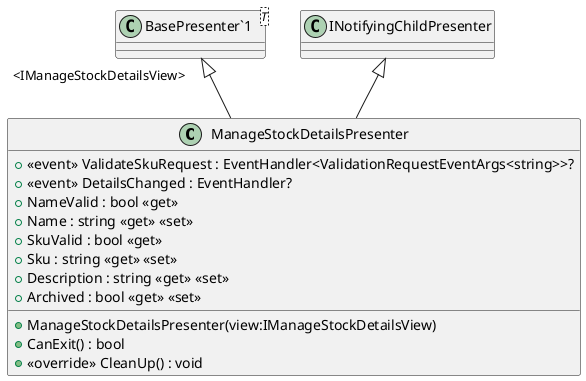 @startuml
class ManageStockDetailsPresenter {
    +  <<event>> ValidateSkuRequest : EventHandler<ValidationRequestEventArgs<string>>? 
    +  <<event>> DetailsChanged : EventHandler? 
    + ManageStockDetailsPresenter(view:IManageStockDetailsView)
    + NameValid : bool <<get>>
    + Name : string <<get>> <<set>>
    + SkuValid : bool <<get>>
    + Sku : string <<get>> <<set>>
    + Description : string <<get>> <<set>>
    + Archived : bool <<get>> <<set>>
    + CanExit() : bool
    + <<override>> CleanUp() : void
}
class "BasePresenter`1"<T> {
}
"BasePresenter`1" "<IManageStockDetailsView>" <|-- ManageStockDetailsPresenter
INotifyingChildPresenter <|-- ManageStockDetailsPresenter
@enduml
